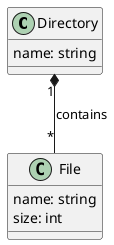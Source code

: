 01 - Un répertoire contient des fichiers

@startuml
class Directory {
    name: string
}

class File {
    name: string
    size: int
}

Directory "1" *-- "*" File: contains
@enduml